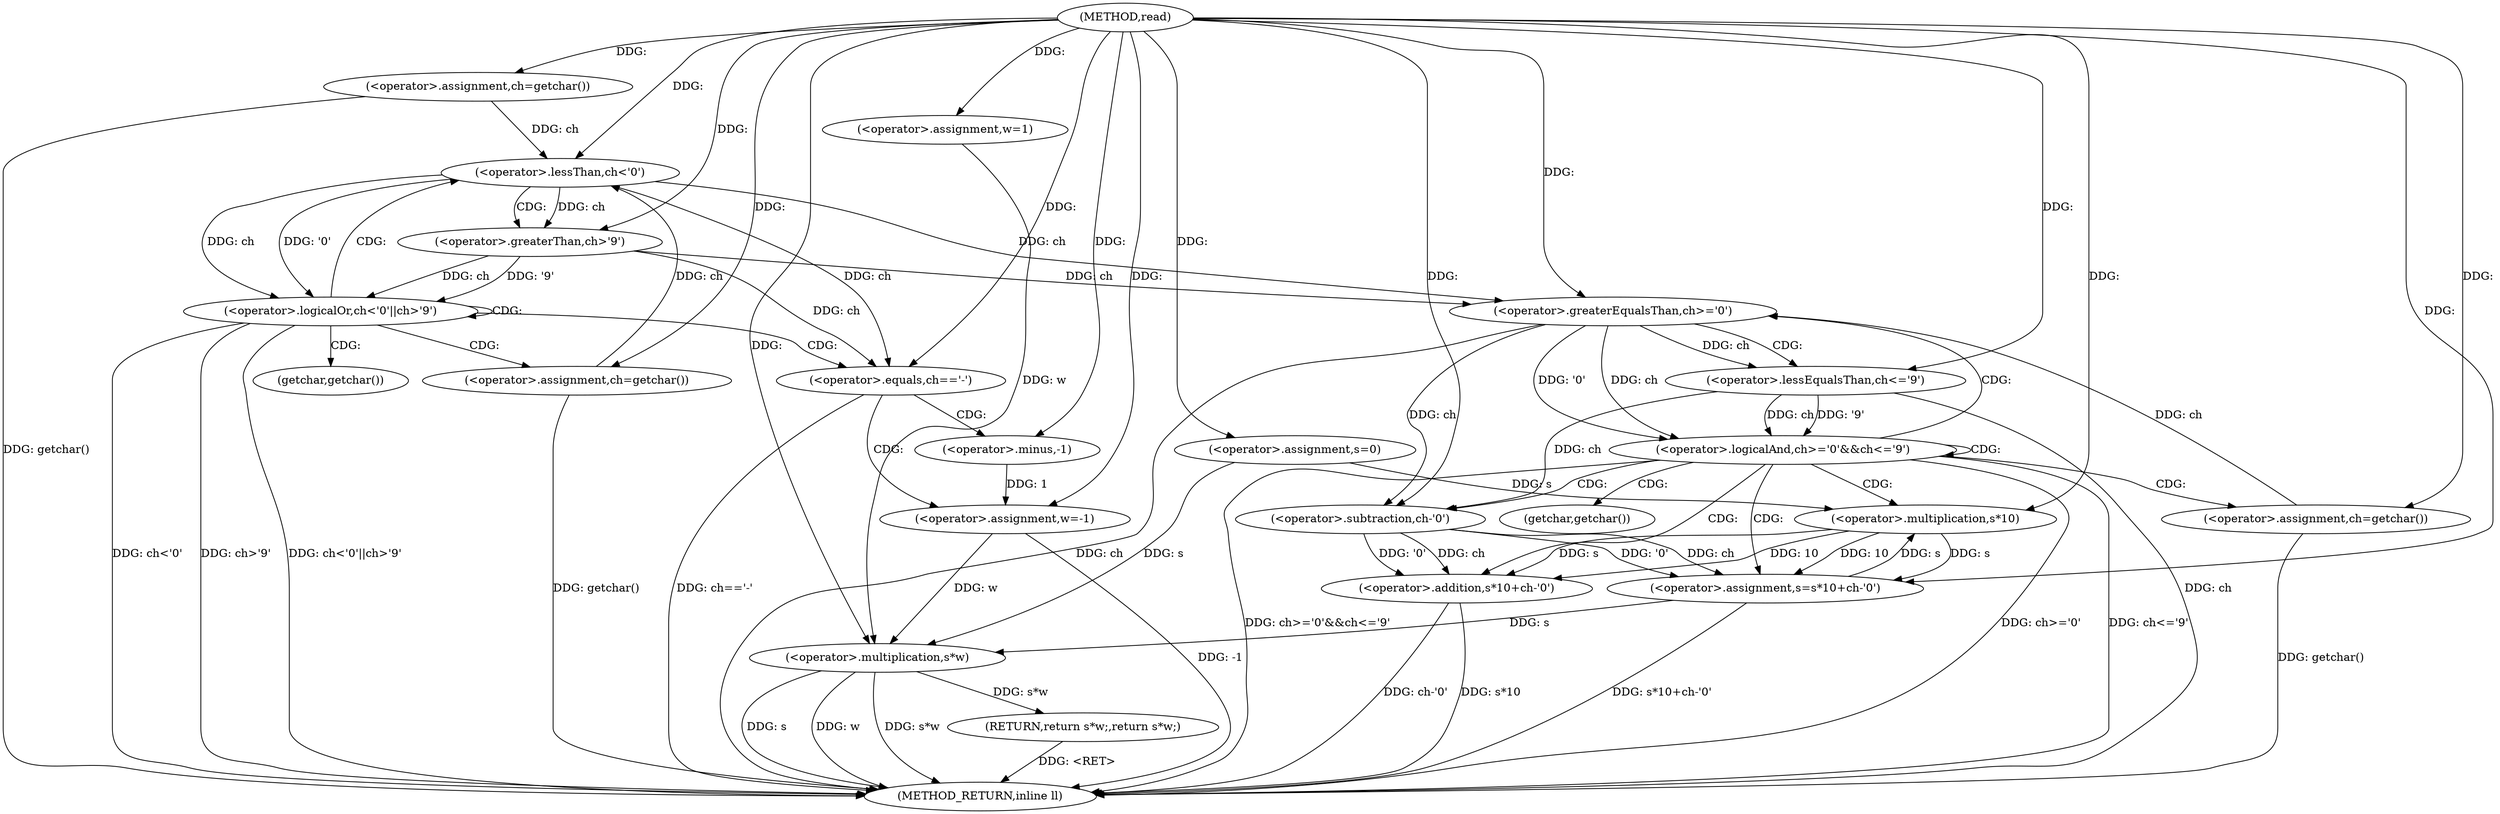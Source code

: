 digraph "read" {  
"1000103" [label = "(METHOD,read)" ]
"1000162" [label = "(METHOD_RETURN,inline ll)" ]
"1000106" [label = "(<operator>.assignment,s=0)" ]
"1000110" [label = "(<operator>.assignment,w=1)" ]
"1000114" [label = "(<operator>.assignment,ch=getchar())" ]
"1000158" [label = "(RETURN,return s*w;,return s*w;)" ]
"1000118" [label = "(<operator>.logicalOr,ch<'0'||ch>'9')" ]
"1000138" [label = "(<operator>.logicalAnd,ch>='0'&&ch<='9')" ]
"1000159" [label = "(<operator>.multiplication,s*w)" ]
"1000134" [label = "(<operator>.assignment,ch=getchar())" ]
"1000146" [label = "(<operator>.assignment,s=s*10+ch-'0')" ]
"1000155" [label = "(<operator>.assignment,ch=getchar())" ]
"1000119" [label = "(<operator>.lessThan,ch<'0')" ]
"1000122" [label = "(<operator>.greaterThan,ch>'9')" ]
"1000127" [label = "(<operator>.equals,ch=='-')" ]
"1000130" [label = "(<operator>.assignment,w=-1)" ]
"1000139" [label = "(<operator>.greaterEqualsThan,ch>='0')" ]
"1000142" [label = "(<operator>.lessEqualsThan,ch<='9')" ]
"1000148" [label = "(<operator>.addition,s*10+ch-'0')" ]
"1000132" [label = "(<operator>.minus,-1)" ]
"1000149" [label = "(<operator>.multiplication,s*10)" ]
"1000152" [label = "(<operator>.subtraction,ch-'0')" ]
"1000136" [label = "(getchar,getchar())" ]
"1000157" [label = "(getchar,getchar())" ]
  "1000114" -> "1000162"  [ label = "DDG: getchar()"] 
  "1000118" -> "1000162"  [ label = "DDG: ch<'0'"] 
  "1000118" -> "1000162"  [ label = "DDG: ch>'9'"] 
  "1000118" -> "1000162"  [ label = "DDG: ch<'0'||ch>'9'"] 
  "1000139" -> "1000162"  [ label = "DDG: ch"] 
  "1000138" -> "1000162"  [ label = "DDG: ch>='0'"] 
  "1000142" -> "1000162"  [ label = "DDG: ch"] 
  "1000138" -> "1000162"  [ label = "DDG: ch<='9'"] 
  "1000138" -> "1000162"  [ label = "DDG: ch>='0'&&ch<='9'"] 
  "1000159" -> "1000162"  [ label = "DDG: s"] 
  "1000159" -> "1000162"  [ label = "DDG: w"] 
  "1000159" -> "1000162"  [ label = "DDG: s*w"] 
  "1000148" -> "1000162"  [ label = "DDG: s*10"] 
  "1000148" -> "1000162"  [ label = "DDG: ch-'0'"] 
  "1000146" -> "1000162"  [ label = "DDG: s*10+ch-'0'"] 
  "1000155" -> "1000162"  [ label = "DDG: getchar()"] 
  "1000127" -> "1000162"  [ label = "DDG: ch=='-'"] 
  "1000130" -> "1000162"  [ label = "DDG: -1"] 
  "1000134" -> "1000162"  [ label = "DDG: getchar()"] 
  "1000158" -> "1000162"  [ label = "DDG: <RET>"] 
  "1000103" -> "1000106"  [ label = "DDG: "] 
  "1000103" -> "1000110"  [ label = "DDG: "] 
  "1000103" -> "1000114"  [ label = "DDG: "] 
  "1000159" -> "1000158"  [ label = "DDG: s*w"] 
  "1000119" -> "1000118"  [ label = "DDG: ch"] 
  "1000119" -> "1000118"  [ label = "DDG: '0'"] 
  "1000122" -> "1000118"  [ label = "DDG: ch"] 
  "1000122" -> "1000118"  [ label = "DDG: '9'"] 
  "1000103" -> "1000134"  [ label = "DDG: "] 
  "1000139" -> "1000138"  [ label = "DDG: '0'"] 
  "1000139" -> "1000138"  [ label = "DDG: ch"] 
  "1000142" -> "1000138"  [ label = "DDG: ch"] 
  "1000142" -> "1000138"  [ label = "DDG: '9'"] 
  "1000152" -> "1000146"  [ label = "DDG: '0'"] 
  "1000152" -> "1000146"  [ label = "DDG: ch"] 
  "1000149" -> "1000146"  [ label = "DDG: 10"] 
  "1000149" -> "1000146"  [ label = "DDG: s"] 
  "1000103" -> "1000155"  [ label = "DDG: "] 
  "1000106" -> "1000159"  [ label = "DDG: s"] 
  "1000146" -> "1000159"  [ label = "DDG: s"] 
  "1000103" -> "1000159"  [ label = "DDG: "] 
  "1000110" -> "1000159"  [ label = "DDG: w"] 
  "1000130" -> "1000159"  [ label = "DDG: w"] 
  "1000114" -> "1000119"  [ label = "DDG: ch"] 
  "1000134" -> "1000119"  [ label = "DDG: ch"] 
  "1000103" -> "1000119"  [ label = "DDG: "] 
  "1000119" -> "1000122"  [ label = "DDG: ch"] 
  "1000103" -> "1000122"  [ label = "DDG: "] 
  "1000132" -> "1000130"  [ label = "DDG: 1"] 
  "1000119" -> "1000139"  [ label = "DDG: ch"] 
  "1000122" -> "1000139"  [ label = "DDG: ch"] 
  "1000155" -> "1000139"  [ label = "DDG: ch"] 
  "1000103" -> "1000139"  [ label = "DDG: "] 
  "1000139" -> "1000142"  [ label = "DDG: ch"] 
  "1000103" -> "1000142"  [ label = "DDG: "] 
  "1000103" -> "1000146"  [ label = "DDG: "] 
  "1000119" -> "1000127"  [ label = "DDG: ch"] 
  "1000122" -> "1000127"  [ label = "DDG: ch"] 
  "1000103" -> "1000127"  [ label = "DDG: "] 
  "1000103" -> "1000130"  [ label = "DDG: "] 
  "1000149" -> "1000148"  [ label = "DDG: 10"] 
  "1000149" -> "1000148"  [ label = "DDG: s"] 
  "1000152" -> "1000148"  [ label = "DDG: '0'"] 
  "1000152" -> "1000148"  [ label = "DDG: ch"] 
  "1000103" -> "1000132"  [ label = "DDG: "] 
  "1000106" -> "1000149"  [ label = "DDG: s"] 
  "1000146" -> "1000149"  [ label = "DDG: s"] 
  "1000103" -> "1000149"  [ label = "DDG: "] 
  "1000139" -> "1000152"  [ label = "DDG: ch"] 
  "1000142" -> "1000152"  [ label = "DDG: ch"] 
  "1000103" -> "1000152"  [ label = "DDG: "] 
  "1000118" -> "1000127"  [ label = "CDG: "] 
  "1000118" -> "1000119"  [ label = "CDG: "] 
  "1000118" -> "1000136"  [ label = "CDG: "] 
  "1000118" -> "1000118"  [ label = "CDG: "] 
  "1000118" -> "1000134"  [ label = "CDG: "] 
  "1000138" -> "1000155"  [ label = "CDG: "] 
  "1000138" -> "1000152"  [ label = "CDG: "] 
  "1000138" -> "1000139"  [ label = "CDG: "] 
  "1000138" -> "1000148"  [ label = "CDG: "] 
  "1000138" -> "1000146"  [ label = "CDG: "] 
  "1000138" -> "1000157"  [ label = "CDG: "] 
  "1000138" -> "1000149"  [ label = "CDG: "] 
  "1000138" -> "1000138"  [ label = "CDG: "] 
  "1000119" -> "1000122"  [ label = "CDG: "] 
  "1000139" -> "1000142"  [ label = "CDG: "] 
  "1000127" -> "1000132"  [ label = "CDG: "] 
  "1000127" -> "1000130"  [ label = "CDG: "] 
}
